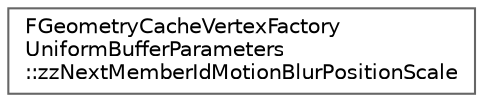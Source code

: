 digraph "Graphical Class Hierarchy"
{
 // INTERACTIVE_SVG=YES
 // LATEX_PDF_SIZE
  bgcolor="transparent";
  edge [fontname=Helvetica,fontsize=10,labelfontname=Helvetica,labelfontsize=10];
  node [fontname=Helvetica,fontsize=10,shape=box,height=0.2,width=0.4];
  rankdir="LR";
  Node0 [id="Node000000",label="FGeometryCacheVertexFactory\lUniformBufferParameters\l::zzNextMemberIdMotionBlurPositionScale",height=0.2,width=0.4,color="grey40", fillcolor="white", style="filled",URL="$d0/d7e/structFGeometryCacheVertexFactoryUniformBufferParameters_1_1zzNextMemberIdMotionBlurPositionScale.html",tooltip=" "];
}
